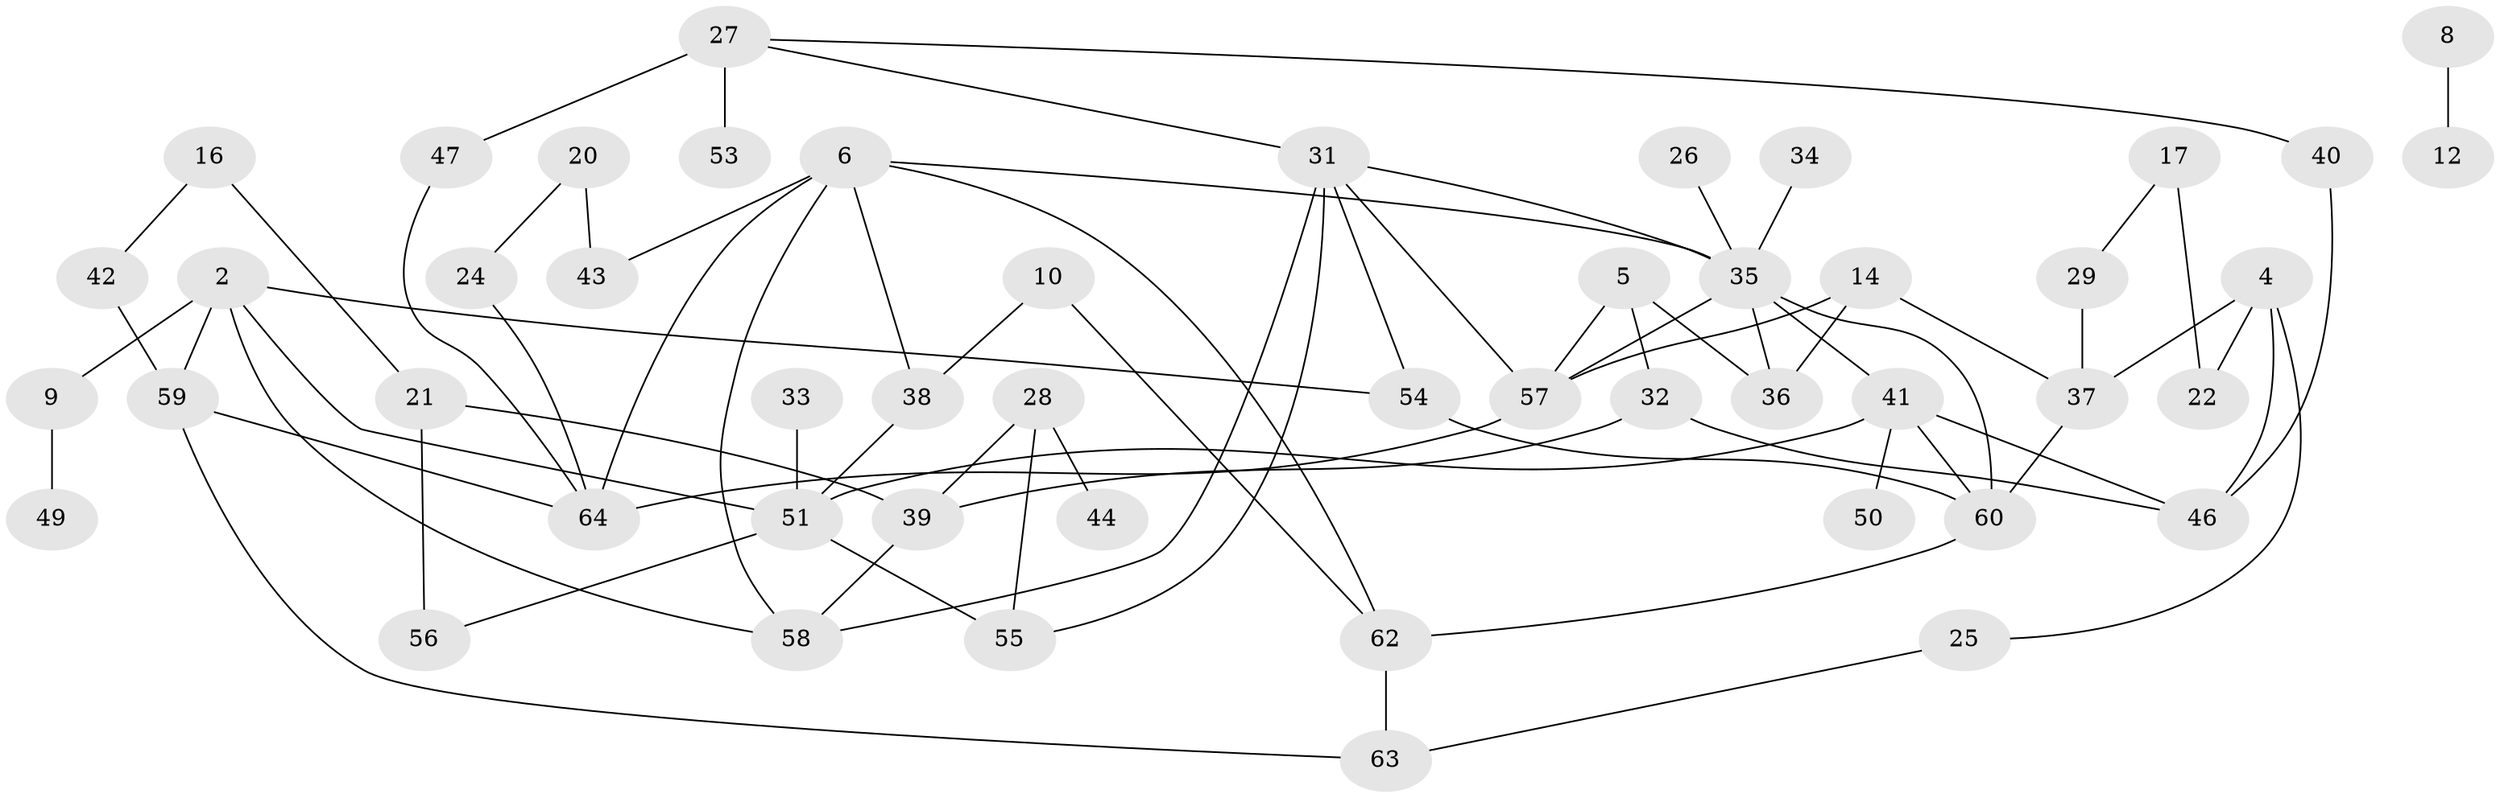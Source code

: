 // original degree distribution, {3: 0.2421875, 1: 0.171875, 2: 0.3046875, 6: 0.0234375, 0: 0.109375, 5: 0.0390625, 4: 0.109375}
// Generated by graph-tools (version 1.1) at 2025/00/03/09/25 03:00:55]
// undirected, 50 vertices, 75 edges
graph export_dot {
graph [start="1"]
  node [color=gray90,style=filled];
  2;
  4;
  5;
  6;
  8;
  9;
  10;
  12;
  14;
  16;
  17;
  20;
  21;
  22;
  24;
  25;
  26;
  27;
  28;
  29;
  31;
  32;
  33;
  34;
  35;
  36;
  37;
  38;
  39;
  40;
  41;
  42;
  43;
  44;
  46;
  47;
  49;
  50;
  51;
  53;
  54;
  55;
  56;
  57;
  58;
  59;
  60;
  62;
  63;
  64;
  2 -- 9 [weight=1.0];
  2 -- 51 [weight=1.0];
  2 -- 54 [weight=1.0];
  2 -- 58 [weight=1.0];
  2 -- 59 [weight=2.0];
  4 -- 22 [weight=1.0];
  4 -- 25 [weight=1.0];
  4 -- 37 [weight=1.0];
  4 -- 46 [weight=1.0];
  5 -- 32 [weight=1.0];
  5 -- 36 [weight=1.0];
  5 -- 57 [weight=1.0];
  6 -- 35 [weight=1.0];
  6 -- 38 [weight=1.0];
  6 -- 43 [weight=1.0];
  6 -- 58 [weight=1.0];
  6 -- 62 [weight=1.0];
  6 -- 64 [weight=2.0];
  8 -- 12 [weight=1.0];
  9 -- 49 [weight=1.0];
  10 -- 38 [weight=1.0];
  10 -- 62 [weight=1.0];
  14 -- 36 [weight=1.0];
  14 -- 37 [weight=1.0];
  14 -- 57 [weight=1.0];
  16 -- 21 [weight=1.0];
  16 -- 42 [weight=1.0];
  17 -- 22 [weight=2.0];
  17 -- 29 [weight=1.0];
  20 -- 24 [weight=1.0];
  20 -- 43 [weight=1.0];
  21 -- 39 [weight=1.0];
  21 -- 56 [weight=1.0];
  24 -- 64 [weight=1.0];
  25 -- 63 [weight=1.0];
  26 -- 35 [weight=1.0];
  27 -- 31 [weight=1.0];
  27 -- 40 [weight=1.0];
  27 -- 47 [weight=1.0];
  27 -- 53 [weight=3.0];
  28 -- 39 [weight=1.0];
  28 -- 44 [weight=1.0];
  28 -- 55 [weight=1.0];
  29 -- 37 [weight=1.0];
  31 -- 35 [weight=1.0];
  31 -- 54 [weight=1.0];
  31 -- 55 [weight=1.0];
  31 -- 57 [weight=1.0];
  31 -- 58 [weight=1.0];
  32 -- 39 [weight=1.0];
  32 -- 46 [weight=1.0];
  33 -- 51 [weight=1.0];
  34 -- 35 [weight=1.0];
  35 -- 36 [weight=1.0];
  35 -- 41 [weight=1.0];
  35 -- 57 [weight=1.0];
  35 -- 60 [weight=1.0];
  37 -- 60 [weight=2.0];
  38 -- 51 [weight=1.0];
  39 -- 58 [weight=1.0];
  40 -- 46 [weight=1.0];
  41 -- 46 [weight=1.0];
  41 -- 50 [weight=1.0];
  41 -- 51 [weight=1.0];
  41 -- 60 [weight=1.0];
  42 -- 59 [weight=1.0];
  47 -- 64 [weight=1.0];
  51 -- 55 [weight=1.0];
  51 -- 56 [weight=1.0];
  54 -- 60 [weight=1.0];
  57 -- 64 [weight=1.0];
  59 -- 63 [weight=1.0];
  59 -- 64 [weight=1.0];
  60 -- 62 [weight=1.0];
  62 -- 63 [weight=1.0];
}

